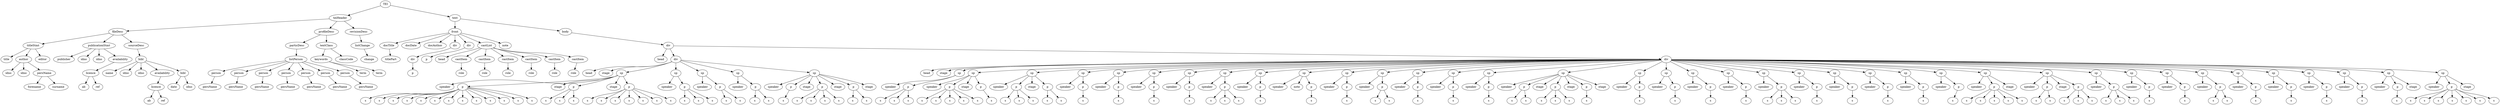 digraph Tree {
	"t0" [label = "TEI"];
	"t1" [label = "teiHeader"];
	"t2" [label = "fileDesc"];
	"t3" [label = "titleStmt"];
	"t4" [label = "title"];
	"t5" [label = "author"];
	"t6" [label = "idno"];
	"t7" [label = "idno"];
	"t8" [label = "persName"];
	"t9" [label = "forename"];
	"t10" [label = "surname"];
	"t11" [label = "editor"];
	"t12" [label = "publicationStmt"];
	"t13" [label = "publisher"];
	"t14" [label = "idno"];
	"t15" [label = "idno"];
	"t16" [label = "availability"];
	"t17" [label = "licence"];
	"t18" [label = "ab"];
	"t19" [label = "ref"];
	"t20" [label = "sourceDesc"];
	"t21" [label = "bibl"];
	"t22" [label = "name"];
	"t23" [label = "idno"];
	"t24" [label = "idno"];
	"t25" [label = "availability"];
	"t26" [label = "licence"];
	"t27" [label = "ab"];
	"t28" [label = "ref"];
	"t29" [label = "bibl"];
	"t30" [label = "date"];
	"t31" [label = "idno"];
	"t32" [label = "profileDesc"];
	"t33" [label = "particDesc"];
	"t34" [label = "listPerson"];
	"t35" [label = "person"];
	"t36" [label = "persName"];
	"t37" [label = "person"];
	"t38" [label = "persName"];
	"t39" [label = "person"];
	"t40" [label = "persName"];
	"t41" [label = "person"];
	"t42" [label = "persName"];
	"t43" [label = "person"];
	"t44" [label = "persName"];
	"t45" [label = "person"];
	"t46" [label = "persName"];
	"t47" [label = "person"];
	"t48" [label = "persName"];
	"t49" [label = "textClass"];
	"t50" [label = "keywords"];
	"t51" [label = "term"];
	"t52" [label = "term"];
	"t53" [label = "classCode"];
	"t54" [label = "revisionDesc"];
	"t55" [label = "listChange"];
	"t56" [label = "change"];
	"t57" [label = "text"];
	"t58" [label = "front"];
	"t59" [label = "docTitle"];
	"t60" [label = "titlePart"];
	"t61" [label = "docDate"];
	"t62" [label = "docAuthor"];
	"t63" [label = "div"];
	"t64" [label = "div"];
	"t65" [label = "p"];
	"t66" [label = "div"];
	"t67" [label = "p"];
	"t68" [label = "castList"];
	"t69" [label = "head"];
	"t70" [label = "castItem"];
	"t71" [label = "role"];
	"t72" [label = "castItem"];
	"t73" [label = "role"];
	"t74" [label = "castItem"];
	"t75" [label = "role"];
	"t76" [label = "castItem"];
	"t77" [label = "role"];
	"t78" [label = "castItem"];
	"t79" [label = "role"];
	"t80" [label = "castItem"];
	"t81" [label = "role"];
	"t82" [label = "note"];
	"t83" [label = "body"];
	"t84" [label = "div"];
	"t85" [label = "head"];
	"t86" [label = "div"];
	"t87" [label = "head"];
	"t88" [label = "stage"];
	"t89" [label = "sp"];
	"t90" [label = "speaker"];
	"t91" [label = "p"];
	"t92" [label = "s"];
	"t93" [label = "s"];
	"t94" [label = "s"];
	"t95" [label = "s"];
	"t96" [label = "s"];
	"t97" [label = "s"];
	"t98" [label = "s"];
	"t99" [label = "s"];
	"t100" [label = "s"];
	"t101" [label = "s"];
	"t102" [label = "s"];
	"t103" [label = "s"];
	"t104" [label = "s"];
	"t105" [label = "stage"];
	"t106" [label = "p"];
	"t107" [label = "s"];
	"t108" [label = "s"];
	"t109" [label = "s"];
	"t110" [label = "stage"];
	"t111" [label = "p"];
	"t112" [label = "s"];
	"t113" [label = "s"];
	"t114" [label = "s"];
	"t115" [label = "s"];
	"t116" [label = "s"];
	"t117" [label = "s"];
	"t118" [label = "s"];
	"t119" [label = "sp"];
	"t120" [label = "speaker"];
	"t121" [label = "p"];
	"t122" [label = "s"];
	"t123" [label = "s"];
	"t124" [label = "s"];
	"t125" [label = "sp"];
	"t126" [label = "speaker"];
	"t127" [label = "p"];
	"t128" [label = "s"];
	"t129" [label = "s"];
	"t130" [label = "sp"];
	"t131" [label = "speaker"];
	"t132" [label = "p"];
	"t133" [label = "s"];
	"t134" [label = "s"];
	"t135" [label = "sp"];
	"t136" [label = "speaker"];
	"t137" [label = "p"];
	"t138" [label = "s"];
	"t139" [label = "stage"];
	"t140" [label = "p"];
	"t141" [label = "s"];
	"t142" [label = "s"];
	"t143" [label = "s"];
	"t144" [label = "s"];
	"t145" [label = "stage"];
	"t146" [label = "p"];
	"t147" [label = "s"];
	"t148" [label = "s"];
	"t149" [label = "stage"];
	"t150" [label = "div"];
	"t151" [label = "head"];
	"t152" [label = "stage"];
	"t153" [label = "sp"];
	"t154" [label = "speaker"];
	"t155" [label = "p"];
	"t156" [label = "s"];
	"t157" [label = "s"];
	"t158" [label = "s"];
	"t159" [label = "sp"];
	"t160" [label = "speaker"];
	"t161" [label = "p"];
	"t162" [label = "s"];
	"t163" [label = "s"];
	"t164" [label = "s"];
	"t165" [label = "s"];
	"t166" [label = "s"];
	"t167" [label = "stage"];
	"t168" [label = "p"];
	"t169" [label = "s"];
	"t170" [label = "sp"];
	"t171" [label = "speaker"];
	"t172" [label = "p"];
	"t173" [label = "s"];
	"t174" [label = "s"];
	"t175" [label = "s"];
	"t176" [label = "stage"];
	"t177" [label = "p"];
	"t178" [label = "s"];
	"t179" [label = "s"];
	"t180" [label = "sp"];
	"t181" [label = "speaker"];
	"t182" [label = "p"];
	"t183" [label = "s"];
	"t184" [label = "sp"];
	"t185" [label = "speaker"];
	"t186" [label = "p"];
	"t187" [label = "s"];
	"t188" [label = "sp"];
	"t189" [label = "speaker"];
	"t190" [label = "p"];
	"t191" [label = "s"];
	"t192" [label = "sp"];
	"t193" [label = "speaker"];
	"t194" [label = "p"];
	"t195" [label = "s"];
	"t196" [label = "sp"];
	"t197" [label = "speaker"];
	"t198" [label = "p"];
	"t199" [label = "s"];
	"t200" [label = "s"];
	"t201" [label = "s"];
	"t202" [label = "sp"];
	"t203" [label = "speaker"];
	"t204" [label = "p"];
	"t205" [label = "s"];
	"t206" [label = "sp"];
	"t207" [label = "speaker"];
	"t208" [label = "note"];
	"t209" [label = "p"];
	"t210" [label = "s"];
	"t211" [label = "sp"];
	"t212" [label = "speaker"];
	"t213" [label = "p"];
	"t214" [label = "s"];
	"t215" [label = "sp"];
	"t216" [label = "speaker"];
	"t217" [label = "p"];
	"t218" [label = "s"];
	"t219" [label = "s"];
	"t220" [label = "sp"];
	"t221" [label = "speaker"];
	"t222" [label = "p"];
	"t223" [label = "s"];
	"t224" [label = "sp"];
	"t225" [label = "speaker"];
	"t226" [label = "p"];
	"t227" [label = "s"];
	"t228" [label = "sp"];
	"t229" [label = "speaker"];
	"t230" [label = "p"];
	"t231" [label = "s"];
	"t232" [label = "sp"];
	"t233" [label = "speaker"];
	"t234" [label = "p"];
	"t235" [label = "s"];
	"t236" [label = "s"];
	"t237" [label = "stage"];
	"t238" [label = "p"];
	"t239" [label = "s"];
	"t240" [label = "s"];
	"t241" [label = "s"];
	"t242" [label = "stage"];
	"t243" [label = "p"];
	"t244" [label = "s"];
	"t245" [label = "stage"];
	"t246" [label = "sp"];
	"t247" [label = "speaker"];
	"t248" [label = "p"];
	"t249" [label = "s"];
	"t250" [label = "sp"];
	"t251" [label = "speaker"];
	"t252" [label = "p"];
	"t253" [label = "s"];
	"t254" [label = "sp"];
	"t255" [label = "speaker"];
	"t256" [label = "p"];
	"t257" [label = "s"];
	"t258" [label = "sp"];
	"t259" [label = "speaker"];
	"t260" [label = "p"];
	"t261" [label = "s"];
	"t262" [label = "sp"];
	"t263" [label = "speaker"];
	"t264" [label = "p"];
	"t265" [label = "s"];
	"t266" [label = "s"];
	"t267" [label = "s"];
	"t268" [label = "sp"];
	"t269" [label = "speaker"];
	"t270" [label = "p"];
	"t271" [label = "s"];
	"t272" [label = "sp"];
	"t273" [label = "speaker"];
	"t274" [label = "p"];
	"t275" [label = "s"];
	"t276" [label = "sp"];
	"t277" [label = "speaker"];
	"t278" [label = "p"];
	"t279" [label = "s"];
	"t280" [label = "sp"];
	"t281" [label = "speaker"];
	"t282" [label = "p"];
	"t283" [label = "s"];
	"t284" [label = "sp"];
	"t285" [label = "speaker"];
	"t286" [label = "p"];
	"t287" [label = "s"];
	"t288" [label = "sp"];
	"t289" [label = "speaker"];
	"t290" [label = "p"];
	"t291" [label = "s"];
	"t292" [label = "s"];
	"t293" [label = "s"];
	"t294" [label = "s"];
	"t295" [label = "s"];
	"t296" [label = "stage"];
	"t297" [label = "sp"];
	"t298" [label = "speaker"];
	"t299" [label = "p"];
	"t300" [label = "s"];
	"t301" [label = "s"];
	"t302" [label = "stage"];
	"t303" [label = "p"];
	"t304" [label = "s"];
	"t305" [label = "s"];
	"t306" [label = "s"];
	"t307" [label = "sp"];
	"t308" [label = "speaker"];
	"t309" [label = "p"];
	"t310" [label = "s"];
	"t311" [label = "s"];
	"t312" [label = "s"];
	"t313" [label = "sp"];
	"t314" [label = "speaker"];
	"t315" [label = "p"];
	"t316" [label = "s"];
	"t317" [label = "sp"];
	"t318" [label = "speaker"];
	"t319" [label = "p"];
	"t320" [label = "s"];
	"t321" [label = "sp"];
	"t322" [label = "speaker"];
	"t323" [label = "p"];
	"t324" [label = "s"];
	"t325" [label = "s"];
	"t326" [label = "sp"];
	"t327" [label = "speaker"];
	"t328" [label = "p"];
	"t329" [label = "s"];
	"t330" [label = "sp"];
	"t331" [label = "speaker"];
	"t332" [label = "p"];
	"t333" [label = "s"];
	"t334" [label = "sp"];
	"t335" [label = "speaker"];
	"t336" [label = "p"];
	"t337" [label = "s"];
	"t338" [label = "sp"];
	"t339" [label = "speaker"];
	"t340" [label = "p"];
	"t341" [label = "s"];
	"t342" [label = "sp"];
	"t343" [label = "speaker"];
	"t344" [label = "p"];
	"t345" [label = "s"];
	"t346" [label = "stage"];
	"t347" [label = "sp"];
	"t348" [label = "speaker"];
	"t349" [label = "p"];
	"t350" [label = "s"];
	"t351" [label = "s"];
	"t352" [label = "s"];
	"t353" [label = "s"];
	"t354" [label = "s"];
	"t355" [label = "s"];
	"t356" [label = "s"];
	"t357" [label = "stage"];
	"t0" -> "t1";
	"t1" -> "t2";
	"t2" -> "t3";
	"t3" -> "t4";
	"t3" -> "t5";
	"t5" -> "t6";
	"t5" -> "t7";
	"t5" -> "t8";
	"t8" -> "t9";
	"t8" -> "t10";
	"t3" -> "t11";
	"t2" -> "t12";
	"t12" -> "t13";
	"t12" -> "t14";
	"t12" -> "t15";
	"t12" -> "t16";
	"t16" -> "t17";
	"t17" -> "t18";
	"t17" -> "t19";
	"t2" -> "t20";
	"t20" -> "t21";
	"t21" -> "t22";
	"t21" -> "t23";
	"t21" -> "t24";
	"t21" -> "t25";
	"t25" -> "t26";
	"t26" -> "t27";
	"t26" -> "t28";
	"t21" -> "t29";
	"t29" -> "t30";
	"t29" -> "t31";
	"t1" -> "t32";
	"t32" -> "t33";
	"t33" -> "t34";
	"t34" -> "t35";
	"t35" -> "t36";
	"t34" -> "t37";
	"t37" -> "t38";
	"t34" -> "t39";
	"t39" -> "t40";
	"t34" -> "t41";
	"t41" -> "t42";
	"t34" -> "t43";
	"t43" -> "t44";
	"t34" -> "t45";
	"t45" -> "t46";
	"t34" -> "t47";
	"t47" -> "t48";
	"t32" -> "t49";
	"t49" -> "t50";
	"t50" -> "t51";
	"t50" -> "t52";
	"t49" -> "t53";
	"t1" -> "t54";
	"t54" -> "t55";
	"t55" -> "t56";
	"t0" -> "t57";
	"t57" -> "t58";
	"t58" -> "t59";
	"t59" -> "t60";
	"t58" -> "t61";
	"t58" -> "t62";
	"t58" -> "t63";
	"t63" -> "t64";
	"t64" -> "t65";
	"t58" -> "t66";
	"t66" -> "t67";
	"t58" -> "t68";
	"t68" -> "t69";
	"t68" -> "t70";
	"t70" -> "t71";
	"t68" -> "t72";
	"t72" -> "t73";
	"t68" -> "t74";
	"t74" -> "t75";
	"t68" -> "t76";
	"t76" -> "t77";
	"t68" -> "t78";
	"t78" -> "t79";
	"t68" -> "t80";
	"t80" -> "t81";
	"t58" -> "t82";
	"t57" -> "t83";
	"t83" -> "t84";
	"t84" -> "t85";
	"t84" -> "t86";
	"t86" -> "t87";
	"t86" -> "t88";
	"t86" -> "t89";
	"t89" -> "t90";
	"t89" -> "t91";
	"t91" -> "t92";
	"t91" -> "t93";
	"t91" -> "t94";
	"t91" -> "t95";
	"t91" -> "t96";
	"t91" -> "t97";
	"t91" -> "t98";
	"t91" -> "t99";
	"t91" -> "t100";
	"t91" -> "t101";
	"t91" -> "t102";
	"t91" -> "t103";
	"t91" -> "t104";
	"t89" -> "t105";
	"t89" -> "t106";
	"t106" -> "t107";
	"t106" -> "t108";
	"t106" -> "t109";
	"t89" -> "t110";
	"t89" -> "t111";
	"t111" -> "t112";
	"t111" -> "t113";
	"t111" -> "t114";
	"t111" -> "t115";
	"t111" -> "t116";
	"t111" -> "t117";
	"t111" -> "t118";
	"t86" -> "t119";
	"t119" -> "t120";
	"t119" -> "t121";
	"t121" -> "t122";
	"t121" -> "t123";
	"t121" -> "t124";
	"t86" -> "t125";
	"t125" -> "t126";
	"t125" -> "t127";
	"t127" -> "t128";
	"t127" -> "t129";
	"t86" -> "t130";
	"t130" -> "t131";
	"t130" -> "t132";
	"t132" -> "t133";
	"t132" -> "t134";
	"t86" -> "t135";
	"t135" -> "t136";
	"t135" -> "t137";
	"t137" -> "t138";
	"t135" -> "t139";
	"t135" -> "t140";
	"t140" -> "t141";
	"t140" -> "t142";
	"t140" -> "t143";
	"t140" -> "t144";
	"t135" -> "t145";
	"t135" -> "t146";
	"t146" -> "t147";
	"t146" -> "t148";
	"t135" -> "t149";
	"t84" -> "t150";
	"t150" -> "t151";
	"t150" -> "t152";
	"t150" -> "t153";
	"t153" -> "t154";
	"t153" -> "t155";
	"t155" -> "t156";
	"t155" -> "t157";
	"t155" -> "t158";
	"t150" -> "t159";
	"t159" -> "t160";
	"t159" -> "t161";
	"t161" -> "t162";
	"t161" -> "t163";
	"t161" -> "t164";
	"t161" -> "t165";
	"t161" -> "t166";
	"t159" -> "t167";
	"t159" -> "t168";
	"t168" -> "t169";
	"t150" -> "t170";
	"t170" -> "t171";
	"t170" -> "t172";
	"t172" -> "t173";
	"t172" -> "t174";
	"t172" -> "t175";
	"t170" -> "t176";
	"t170" -> "t177";
	"t177" -> "t178";
	"t177" -> "t179";
	"t150" -> "t180";
	"t180" -> "t181";
	"t180" -> "t182";
	"t182" -> "t183";
	"t150" -> "t184";
	"t184" -> "t185";
	"t184" -> "t186";
	"t186" -> "t187";
	"t150" -> "t188";
	"t188" -> "t189";
	"t188" -> "t190";
	"t190" -> "t191";
	"t150" -> "t192";
	"t192" -> "t193";
	"t192" -> "t194";
	"t194" -> "t195";
	"t150" -> "t196";
	"t196" -> "t197";
	"t196" -> "t198";
	"t198" -> "t199";
	"t198" -> "t200";
	"t198" -> "t201";
	"t150" -> "t202";
	"t202" -> "t203";
	"t202" -> "t204";
	"t204" -> "t205";
	"t150" -> "t206";
	"t206" -> "t207";
	"t206" -> "t208";
	"t206" -> "t209";
	"t209" -> "t210";
	"t150" -> "t211";
	"t211" -> "t212";
	"t211" -> "t213";
	"t213" -> "t214";
	"t150" -> "t215";
	"t215" -> "t216";
	"t215" -> "t217";
	"t217" -> "t218";
	"t217" -> "t219";
	"t150" -> "t220";
	"t220" -> "t221";
	"t220" -> "t222";
	"t222" -> "t223";
	"t150" -> "t224";
	"t224" -> "t225";
	"t224" -> "t226";
	"t226" -> "t227";
	"t150" -> "t228";
	"t228" -> "t229";
	"t228" -> "t230";
	"t230" -> "t231";
	"t150" -> "t232";
	"t232" -> "t233";
	"t232" -> "t234";
	"t234" -> "t235";
	"t234" -> "t236";
	"t232" -> "t237";
	"t232" -> "t238";
	"t238" -> "t239";
	"t238" -> "t240";
	"t238" -> "t241";
	"t232" -> "t242";
	"t232" -> "t243";
	"t243" -> "t244";
	"t232" -> "t245";
	"t150" -> "t246";
	"t246" -> "t247";
	"t246" -> "t248";
	"t248" -> "t249";
	"t150" -> "t250";
	"t250" -> "t251";
	"t250" -> "t252";
	"t252" -> "t253";
	"t150" -> "t254";
	"t254" -> "t255";
	"t254" -> "t256";
	"t256" -> "t257";
	"t150" -> "t258";
	"t258" -> "t259";
	"t258" -> "t260";
	"t260" -> "t261";
	"t150" -> "t262";
	"t262" -> "t263";
	"t262" -> "t264";
	"t264" -> "t265";
	"t264" -> "t266";
	"t264" -> "t267";
	"t150" -> "t268";
	"t268" -> "t269";
	"t268" -> "t270";
	"t270" -> "t271";
	"t150" -> "t272";
	"t272" -> "t273";
	"t272" -> "t274";
	"t274" -> "t275";
	"t150" -> "t276";
	"t276" -> "t277";
	"t276" -> "t278";
	"t278" -> "t279";
	"t150" -> "t280";
	"t280" -> "t281";
	"t280" -> "t282";
	"t282" -> "t283";
	"t150" -> "t284";
	"t284" -> "t285";
	"t284" -> "t286";
	"t286" -> "t287";
	"t150" -> "t288";
	"t288" -> "t289";
	"t288" -> "t290";
	"t290" -> "t291";
	"t290" -> "t292";
	"t290" -> "t293";
	"t290" -> "t294";
	"t290" -> "t295";
	"t288" -> "t296";
	"t150" -> "t297";
	"t297" -> "t298";
	"t297" -> "t299";
	"t299" -> "t300";
	"t299" -> "t301";
	"t297" -> "t302";
	"t297" -> "t303";
	"t303" -> "t304";
	"t303" -> "t305";
	"t303" -> "t306";
	"t150" -> "t307";
	"t307" -> "t308";
	"t307" -> "t309";
	"t309" -> "t310";
	"t309" -> "t311";
	"t309" -> "t312";
	"t150" -> "t313";
	"t313" -> "t314";
	"t313" -> "t315";
	"t315" -> "t316";
	"t150" -> "t317";
	"t317" -> "t318";
	"t317" -> "t319";
	"t319" -> "t320";
	"t150" -> "t321";
	"t321" -> "t322";
	"t321" -> "t323";
	"t323" -> "t324";
	"t323" -> "t325";
	"t150" -> "t326";
	"t326" -> "t327";
	"t326" -> "t328";
	"t328" -> "t329";
	"t150" -> "t330";
	"t330" -> "t331";
	"t330" -> "t332";
	"t332" -> "t333";
	"t150" -> "t334";
	"t334" -> "t335";
	"t334" -> "t336";
	"t336" -> "t337";
	"t150" -> "t338";
	"t338" -> "t339";
	"t338" -> "t340";
	"t340" -> "t341";
	"t150" -> "t342";
	"t342" -> "t343";
	"t342" -> "t344";
	"t344" -> "t345";
	"t342" -> "t346";
	"t150" -> "t347";
	"t347" -> "t348";
	"t347" -> "t349";
	"t349" -> "t350";
	"t349" -> "t351";
	"t349" -> "t352";
	"t349" -> "t353";
	"t349" -> "t354";
	"t349" -> "t355";
	"t349" -> "t356";
	"t347" -> "t357";
}
